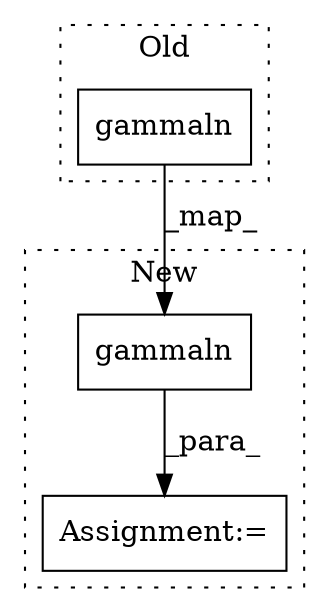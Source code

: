 digraph G {
subgraph cluster0 {
1 [label="gammaln" a="32" s="103438,103456" l="8,1" shape="box"];
label = "Old";
style="dotted";
}
subgraph cluster1 {
2 [label="gammaln" a="32" s="103480,103537" l="8,1" shape="box"];
3 [label="Assignment:=" a="7" s="103470" l="2" shape="box"];
label = "New";
style="dotted";
}
1 -> 2 [label="_map_"];
2 -> 3 [label="_para_"];
}